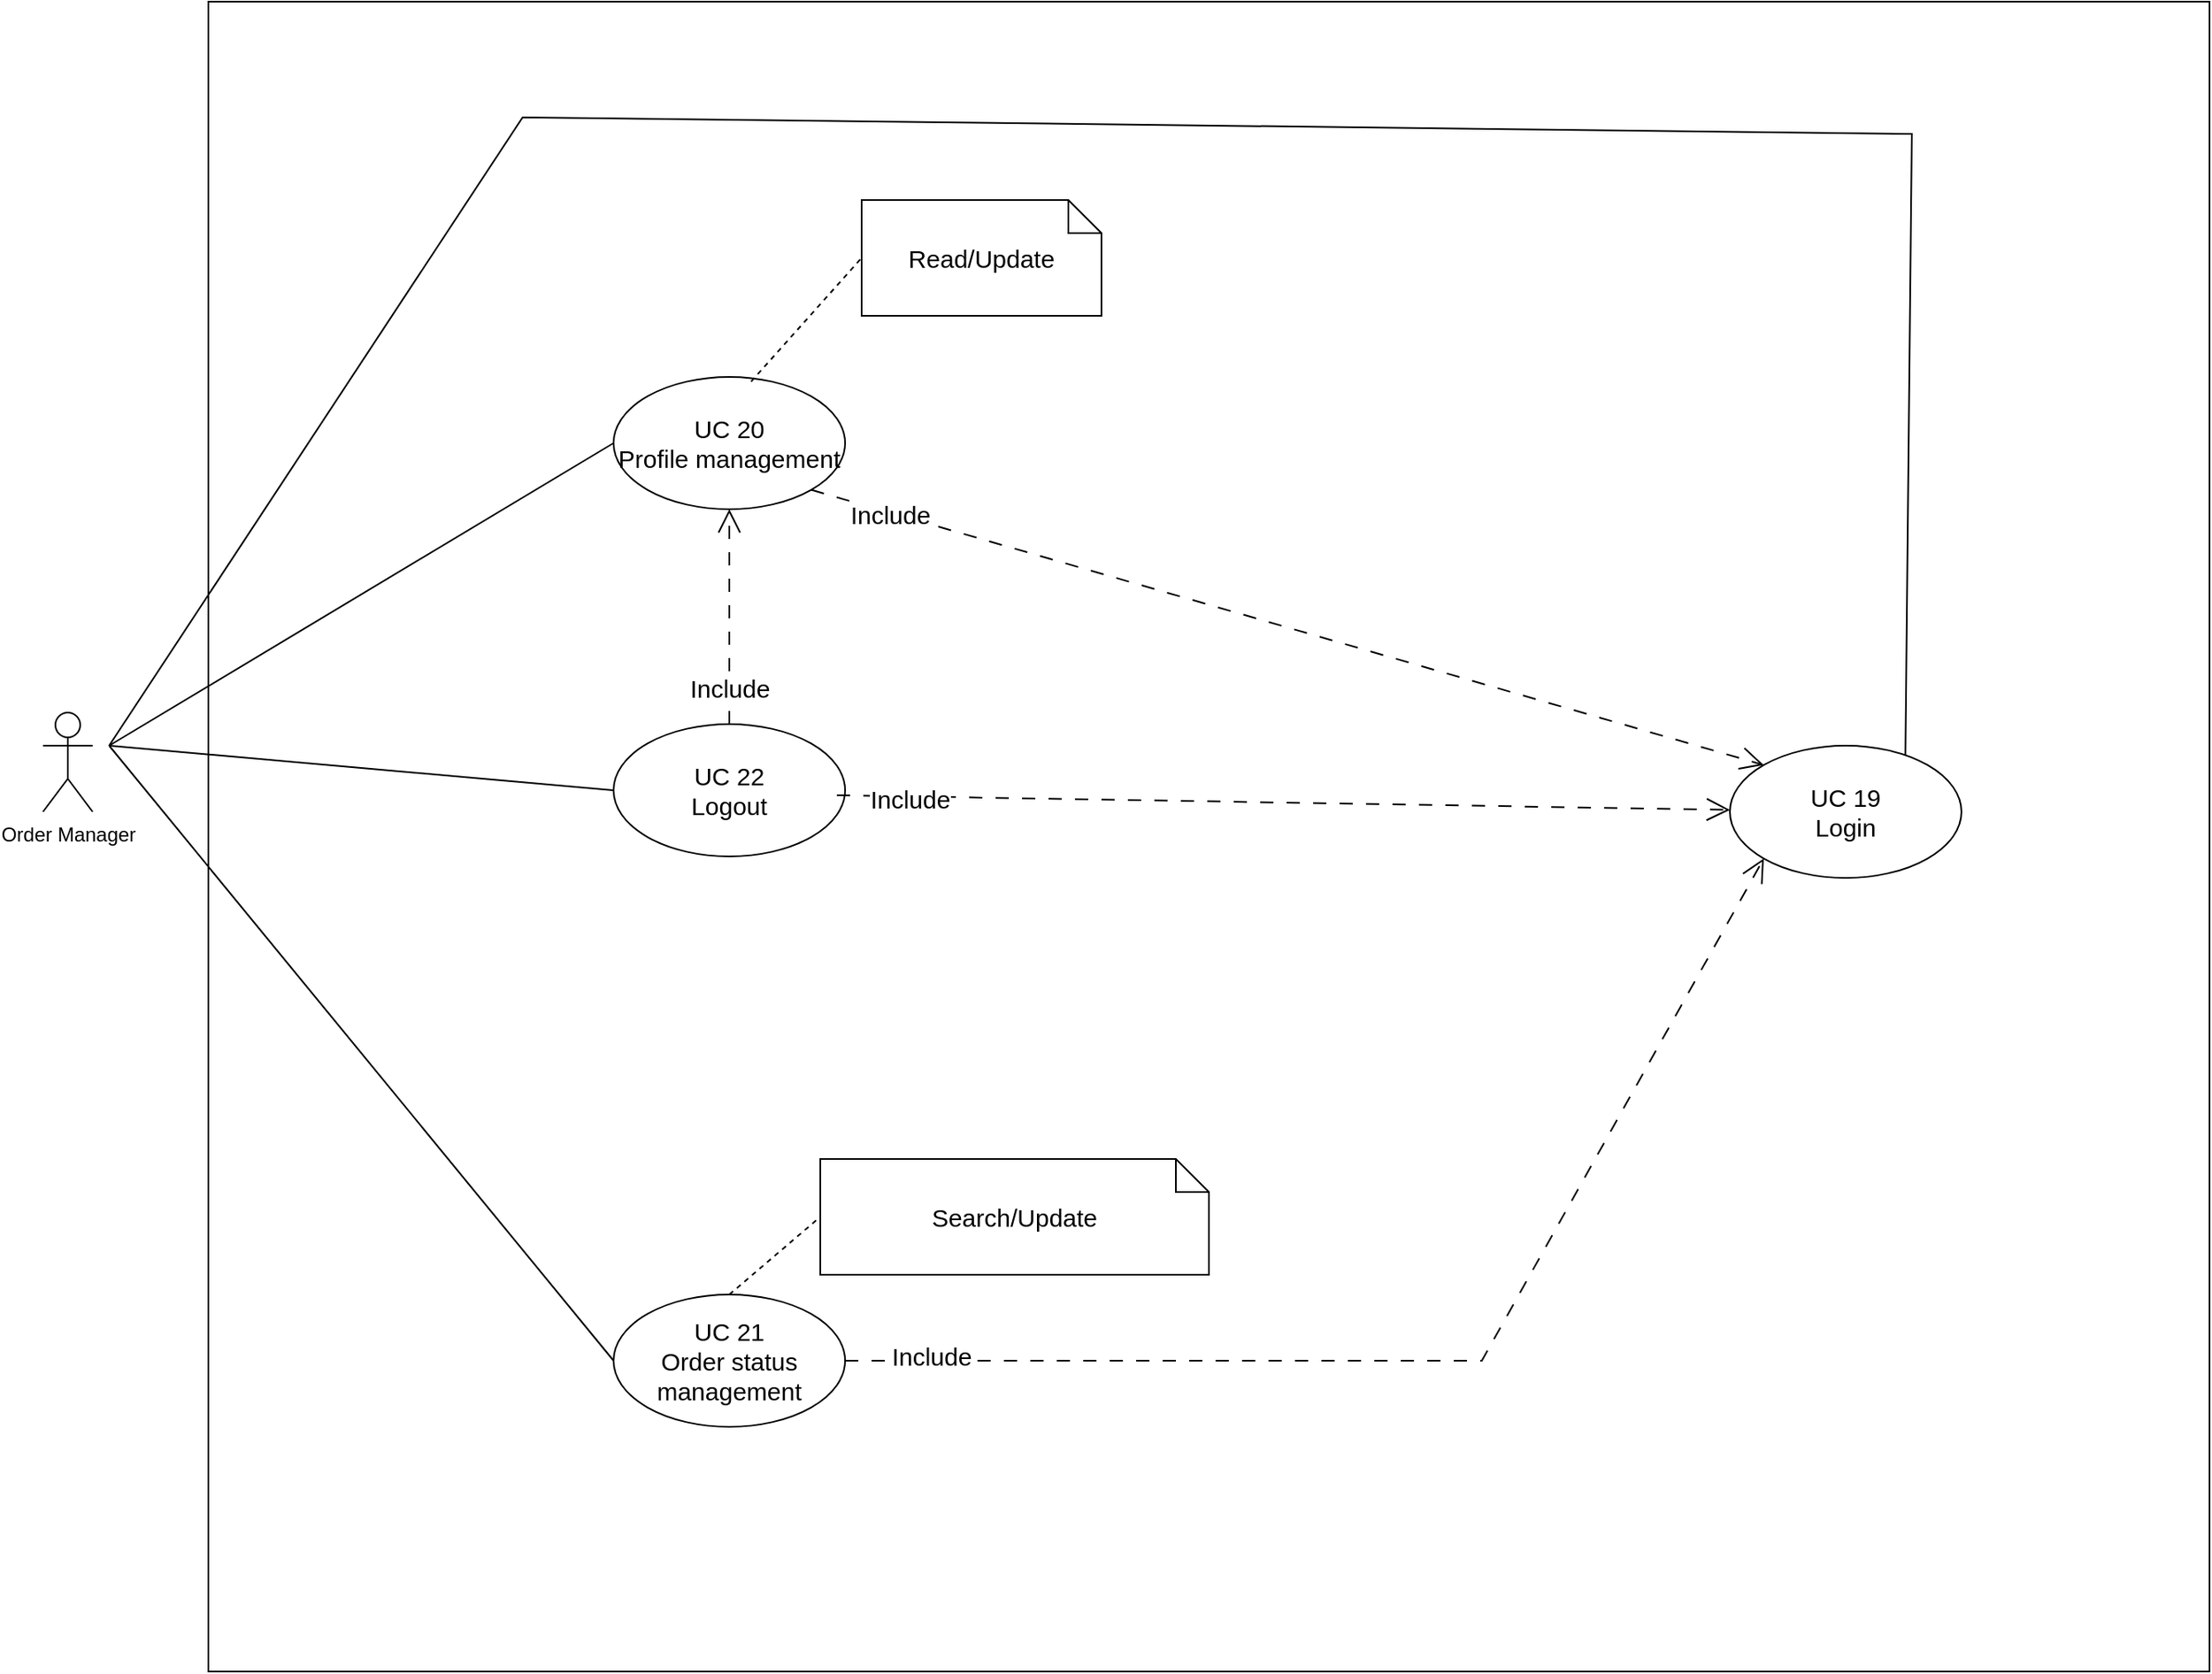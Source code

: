 <mxfile version="21.7.5" type="device">
  <diagram name="Page-1" id="RgLAFF6ZJAaMnFaq09OC">
    <mxGraphModel dx="2443" dy="2618" grid="1" gridSize="10" guides="1" tooltips="1" connect="1" arrows="1" fold="1" page="1" pageScale="1" pageWidth="850" pageHeight="1100" math="0" shadow="0">
      <root>
        <mxCell id="0" />
        <mxCell id="1" parent="0" />
        <mxCell id="H_iCGJk6flqgCGRjibaX-1" value="Order Manager" style="shape=umlActor;verticalLabelPosition=bottom;verticalAlign=top;html=1;outlineConnect=0;" parent="1" vertex="1">
          <mxGeometry y="390" width="30" height="60" as="geometry" />
        </mxCell>
        <mxCell id="H_iCGJk6flqgCGRjibaX-7" value="" style="rounded=0;whiteSpace=wrap;html=1;" parent="1" vertex="1">
          <mxGeometry x="100" y="-40" width="1210" height="1010" as="geometry" />
        </mxCell>
        <mxCell id="sXqsaNHskc1ETz0bK0rT-1" value="UC 19&lt;br&gt;Login" style="ellipse;whiteSpace=wrap;html=1;fontSize=15;" parent="1" vertex="1">
          <mxGeometry x="1020" y="410" width="140" height="80" as="geometry" />
        </mxCell>
        <mxCell id="sXqsaNHskc1ETz0bK0rT-8" value="UC 20&lt;br&gt;Profile management" style="ellipse;whiteSpace=wrap;html=1;fontSize=15;" parent="1" vertex="1">
          <mxGeometry x="345" y="187" width="140" height="80" as="geometry" />
        </mxCell>
        <mxCell id="sXqsaNHskc1ETz0bK0rT-13" value="UC 22&lt;br&gt;Logout" style="ellipse;whiteSpace=wrap;html=1;fontSize=15;" parent="1" vertex="1">
          <mxGeometry x="345" y="397" width="140" height="80" as="geometry" />
        </mxCell>
        <mxCell id="sXqsaNHskc1ETz0bK0rT-43" value="Include" style="endArrow=open;html=1;rounded=0;endFill=0;endSize=12;dashed=1;dashPattern=8 8;exitX=0.5;exitY=0;exitDx=0;exitDy=0;entryX=0.5;entryY=1;entryDx=0;entryDy=0;fontSize=15;" parent="1" source="sXqsaNHskc1ETz0bK0rT-13" target="sXqsaNHskc1ETz0bK0rT-8" edge="1">
          <mxGeometry x="-0.657" width="50" height="50" relative="1" as="geometry">
            <mxPoint x="410" y="1093" as="sourcePoint" />
            <mxPoint x="380" y="800" as="targetPoint" />
            <mxPoint as="offset" />
          </mxGeometry>
        </mxCell>
        <mxCell id="iFcjaP-xYrjOrHcfpw8k-7" value="Read/Update" style="shape=note;size=20;whiteSpace=wrap;html=1;fontSize=15;" parent="1" vertex="1">
          <mxGeometry x="495" y="80" width="145" height="70" as="geometry" />
        </mxCell>
        <mxCell id="iFcjaP-xYrjOrHcfpw8k-8" value="" style="endArrow=none;dashed=1;html=1;rounded=0;exitX=0.594;exitY=0.035;exitDx=0;exitDy=0;entryX=0;entryY=0.5;entryDx=0;entryDy=0;entryPerimeter=0;exitPerimeter=0;" parent="1" source="sXqsaNHskc1ETz0bK0rT-8" target="iFcjaP-xYrjOrHcfpw8k-7" edge="1">
          <mxGeometry width="50" height="50" relative="1" as="geometry">
            <mxPoint x="540" y="390" as="sourcePoint" />
            <mxPoint x="590" y="340" as="targetPoint" />
          </mxGeometry>
        </mxCell>
        <mxCell id="iFcjaP-xYrjOrHcfpw8k-13" value="UC 21&lt;br&gt;Order status management" style="ellipse;whiteSpace=wrap;html=1;fontSize=15;" parent="1" vertex="1">
          <mxGeometry x="345" y="742" width="140" height="80" as="geometry" />
        </mxCell>
        <mxCell id="iFcjaP-xYrjOrHcfpw8k-30" value="" style="endArrow=none;html=1;rounded=0;entryX=0;entryY=0.5;entryDx=0;entryDy=0;" parent="1" target="iFcjaP-xYrjOrHcfpw8k-13" edge="1">
          <mxGeometry width="50" height="50" relative="1" as="geometry">
            <mxPoint x="40" y="410" as="sourcePoint" />
            <mxPoint x="180" y="767" as="targetPoint" />
          </mxGeometry>
        </mxCell>
        <mxCell id="iFcjaP-xYrjOrHcfpw8k-37" value="Include" style="endArrow=open;html=1;rounded=0;endFill=0;endSize=12;dashed=1;dashPattern=8 8;exitX=1;exitY=0.5;exitDx=0;exitDy=0;fontSize=15;entryX=0;entryY=1;entryDx=0;entryDy=0;" parent="1" source="iFcjaP-xYrjOrHcfpw8k-13" target="sXqsaNHskc1ETz0bK0rT-1" edge="1">
          <mxGeometry x="-0.86" y="3" width="50" height="50" relative="1" as="geometry">
            <mxPoint x="320" y="804" as="sourcePoint" />
            <mxPoint x="1128.22" y="870.56" as="targetPoint" />
            <mxPoint as="offset" />
            <Array as="points">
              <mxPoint x="870" y="782" />
            </Array>
          </mxGeometry>
        </mxCell>
        <mxCell id="aF5UOIuIdl0SDj_h38De-22" value="" style="endArrow=none;html=1;rounded=0;entryX=0;entryY=0.5;entryDx=0;entryDy=0;" parent="1" target="sXqsaNHskc1ETz0bK0rT-8" edge="1">
          <mxGeometry width="50" height="50" relative="1" as="geometry">
            <mxPoint x="40" y="410" as="sourcePoint" />
            <mxPoint x="200" y="90" as="targetPoint" />
          </mxGeometry>
        </mxCell>
        <mxCell id="aF5UOIuIdl0SDj_h38De-23" value="" style="endArrow=none;html=1;rounded=0;entryX=0;entryY=0.5;entryDx=0;entryDy=0;" parent="1" target="sXqsaNHskc1ETz0bK0rT-13" edge="1">
          <mxGeometry width="50" height="50" relative="1" as="geometry">
            <mxPoint x="40" y="410" as="sourcePoint" />
            <mxPoint x="200" y="237" as="targetPoint" />
          </mxGeometry>
        </mxCell>
        <mxCell id="aF5UOIuIdl0SDj_h38De-36" value="Include" style="endArrow=open;html=1;rounded=0;endFill=0;endSize=12;dashed=1;dashPattern=8 8;exitX=1;exitY=1;exitDx=0;exitDy=0;fontSize=15;entryX=0;entryY=0;entryDx=0;entryDy=0;" parent="1" source="sXqsaNHskc1ETz0bK0rT-8" target="sXqsaNHskc1ETz0bK0rT-1" edge="1">
          <mxGeometry x="-0.832" y="-1" width="50" height="50" relative="1" as="geometry">
            <mxPoint x="660" y="307" as="sourcePoint" />
            <mxPoint x="1343" y="513" as="targetPoint" />
            <mxPoint x="-1" as="offset" />
            <Array as="points" />
          </mxGeometry>
        </mxCell>
        <mxCell id="aF5UOIuIdl0SDj_h38De-37" value="Include" style="endArrow=open;html=1;rounded=0;endFill=0;endSize=12;dashed=1;dashPattern=8 8;fontSize=15;" parent="1" target="sXqsaNHskc1ETz0bK0rT-1" edge="1">
          <mxGeometry x="-0.832" y="-1" width="50" height="50" relative="1" as="geometry">
            <mxPoint x="480" y="440" as="sourcePoint" />
            <mxPoint x="1540" y="805" as="targetPoint" />
            <mxPoint x="-1" as="offset" />
            <Array as="points" />
          </mxGeometry>
        </mxCell>
        <mxCell id="aF5UOIuIdl0SDj_h38De-39" value="" style="endArrow=none;html=1;rounded=0;entryX=0.758;entryY=0.071;entryDx=0;entryDy=0;entryPerimeter=0;" parent="1" target="sXqsaNHskc1ETz0bK0rT-1" edge="1">
          <mxGeometry width="50" height="50" relative="1" as="geometry">
            <mxPoint x="40" y="410" as="sourcePoint" />
            <mxPoint x="760" y="510" as="targetPoint" />
            <Array as="points">
              <mxPoint x="290" y="30" />
              <mxPoint x="1130" y="40" />
            </Array>
          </mxGeometry>
        </mxCell>
        <mxCell id="1fJ8eYfrGRemQdXwZB7R-6" value="Search/Update" style="shape=note;size=20;whiteSpace=wrap;html=1;fontSize=15;" parent="1" vertex="1">
          <mxGeometry x="470" y="660" width="235" height="70" as="geometry" />
        </mxCell>
        <mxCell id="1fJ8eYfrGRemQdXwZB7R-7" value="" style="endArrow=none;dashed=1;html=1;rounded=0;entryX=0;entryY=0.5;entryDx=0;entryDy=0;entryPerimeter=0;exitX=0.5;exitY=0;exitDx=0;exitDy=0;" parent="1" source="iFcjaP-xYrjOrHcfpw8k-13" target="1fJ8eYfrGRemQdXwZB7R-6" edge="1">
          <mxGeometry width="50" height="50" relative="1" as="geometry">
            <mxPoint x="390" y="1045" as="sourcePoint" />
            <mxPoint x="460" y="990" as="targetPoint" />
          </mxGeometry>
        </mxCell>
      </root>
    </mxGraphModel>
  </diagram>
</mxfile>
